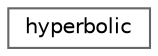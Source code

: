 digraph "Graphical Class Hierarchy"
{
 // LATEX_PDF_SIZE
  bgcolor="transparent";
  edge [fontname=Helvetica,fontsize=10,labelfontname=Helvetica,labelfontsize=10];
  node [fontname=Helvetica,fontsize=10,shape=box,height=0.2,width=0.4];
  rankdir="LR";
  Node0 [id="Node000000",label="hyperbolic",height=0.2,width=0.4,color="grey40", fillcolor="white", style="filled",URL="$classFoam_1_1hyperbolic.html",tooltip=" "];
}

